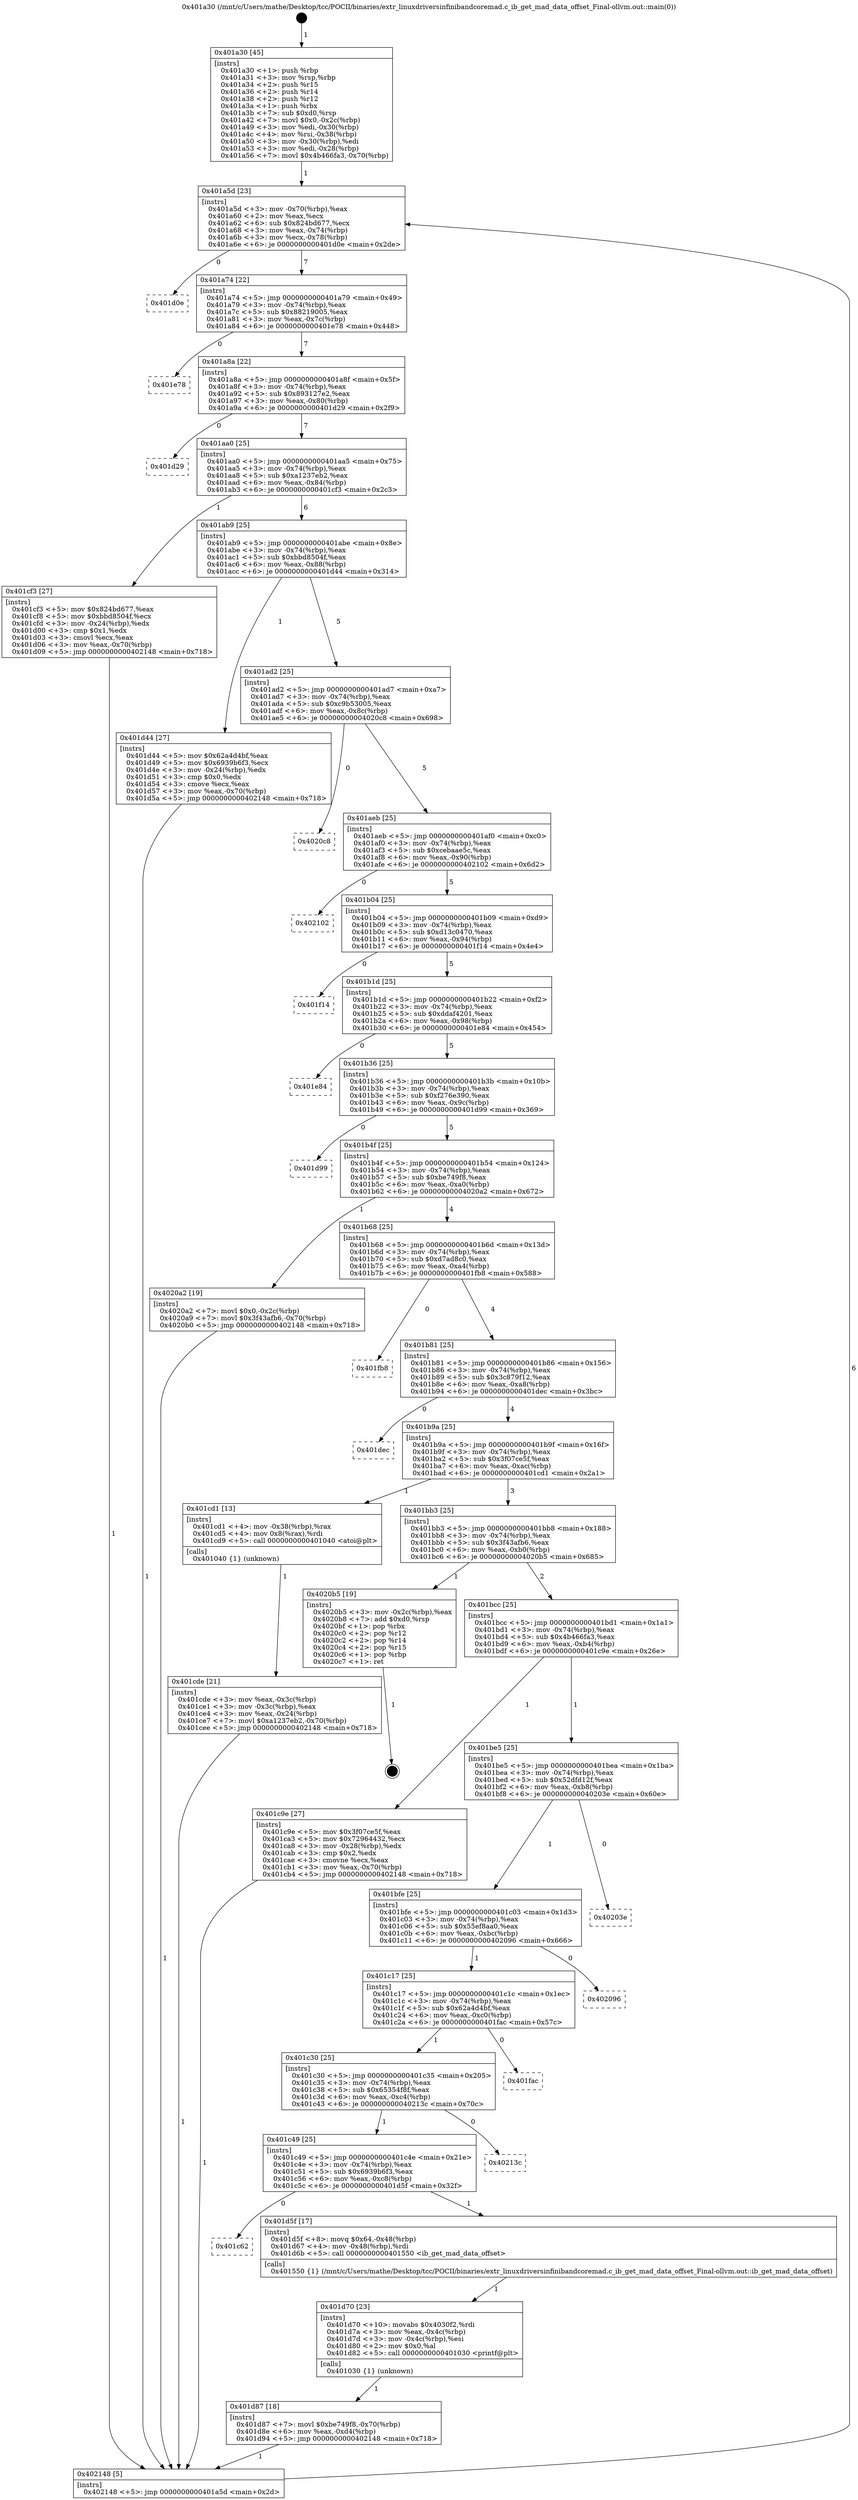 digraph "0x401a30" {
  label = "0x401a30 (/mnt/c/Users/mathe/Desktop/tcc/POCII/binaries/extr_linuxdriversinfinibandcoremad.c_ib_get_mad_data_offset_Final-ollvm.out::main(0))"
  labelloc = "t"
  node[shape=record]

  Entry [label="",width=0.3,height=0.3,shape=circle,fillcolor=black,style=filled]
  "0x401a5d" [label="{
     0x401a5d [23]\l
     | [instrs]\l
     &nbsp;&nbsp;0x401a5d \<+3\>: mov -0x70(%rbp),%eax\l
     &nbsp;&nbsp;0x401a60 \<+2\>: mov %eax,%ecx\l
     &nbsp;&nbsp;0x401a62 \<+6\>: sub $0x824bd677,%ecx\l
     &nbsp;&nbsp;0x401a68 \<+3\>: mov %eax,-0x74(%rbp)\l
     &nbsp;&nbsp;0x401a6b \<+3\>: mov %ecx,-0x78(%rbp)\l
     &nbsp;&nbsp;0x401a6e \<+6\>: je 0000000000401d0e \<main+0x2de\>\l
  }"]
  "0x401d0e" [label="{
     0x401d0e\l
  }", style=dashed]
  "0x401a74" [label="{
     0x401a74 [22]\l
     | [instrs]\l
     &nbsp;&nbsp;0x401a74 \<+5\>: jmp 0000000000401a79 \<main+0x49\>\l
     &nbsp;&nbsp;0x401a79 \<+3\>: mov -0x74(%rbp),%eax\l
     &nbsp;&nbsp;0x401a7c \<+5\>: sub $0x88219005,%eax\l
     &nbsp;&nbsp;0x401a81 \<+3\>: mov %eax,-0x7c(%rbp)\l
     &nbsp;&nbsp;0x401a84 \<+6\>: je 0000000000401e78 \<main+0x448\>\l
  }"]
  Exit [label="",width=0.3,height=0.3,shape=circle,fillcolor=black,style=filled,peripheries=2]
  "0x401e78" [label="{
     0x401e78\l
  }", style=dashed]
  "0x401a8a" [label="{
     0x401a8a [22]\l
     | [instrs]\l
     &nbsp;&nbsp;0x401a8a \<+5\>: jmp 0000000000401a8f \<main+0x5f\>\l
     &nbsp;&nbsp;0x401a8f \<+3\>: mov -0x74(%rbp),%eax\l
     &nbsp;&nbsp;0x401a92 \<+5\>: sub $0x893127e2,%eax\l
     &nbsp;&nbsp;0x401a97 \<+3\>: mov %eax,-0x80(%rbp)\l
     &nbsp;&nbsp;0x401a9a \<+6\>: je 0000000000401d29 \<main+0x2f9\>\l
  }"]
  "0x401d87" [label="{
     0x401d87 [18]\l
     | [instrs]\l
     &nbsp;&nbsp;0x401d87 \<+7\>: movl $0xbe749f8,-0x70(%rbp)\l
     &nbsp;&nbsp;0x401d8e \<+6\>: mov %eax,-0xd4(%rbp)\l
     &nbsp;&nbsp;0x401d94 \<+5\>: jmp 0000000000402148 \<main+0x718\>\l
  }"]
  "0x401d29" [label="{
     0x401d29\l
  }", style=dashed]
  "0x401aa0" [label="{
     0x401aa0 [25]\l
     | [instrs]\l
     &nbsp;&nbsp;0x401aa0 \<+5\>: jmp 0000000000401aa5 \<main+0x75\>\l
     &nbsp;&nbsp;0x401aa5 \<+3\>: mov -0x74(%rbp),%eax\l
     &nbsp;&nbsp;0x401aa8 \<+5\>: sub $0xa1237eb2,%eax\l
     &nbsp;&nbsp;0x401aad \<+6\>: mov %eax,-0x84(%rbp)\l
     &nbsp;&nbsp;0x401ab3 \<+6\>: je 0000000000401cf3 \<main+0x2c3\>\l
  }"]
  "0x401d70" [label="{
     0x401d70 [23]\l
     | [instrs]\l
     &nbsp;&nbsp;0x401d70 \<+10\>: movabs $0x4030f2,%rdi\l
     &nbsp;&nbsp;0x401d7a \<+3\>: mov %eax,-0x4c(%rbp)\l
     &nbsp;&nbsp;0x401d7d \<+3\>: mov -0x4c(%rbp),%esi\l
     &nbsp;&nbsp;0x401d80 \<+2\>: mov $0x0,%al\l
     &nbsp;&nbsp;0x401d82 \<+5\>: call 0000000000401030 \<printf@plt\>\l
     | [calls]\l
     &nbsp;&nbsp;0x401030 \{1\} (unknown)\l
  }"]
  "0x401cf3" [label="{
     0x401cf3 [27]\l
     | [instrs]\l
     &nbsp;&nbsp;0x401cf3 \<+5\>: mov $0x824bd677,%eax\l
     &nbsp;&nbsp;0x401cf8 \<+5\>: mov $0xbbd8504f,%ecx\l
     &nbsp;&nbsp;0x401cfd \<+3\>: mov -0x24(%rbp),%edx\l
     &nbsp;&nbsp;0x401d00 \<+3\>: cmp $0x1,%edx\l
     &nbsp;&nbsp;0x401d03 \<+3\>: cmovl %ecx,%eax\l
     &nbsp;&nbsp;0x401d06 \<+3\>: mov %eax,-0x70(%rbp)\l
     &nbsp;&nbsp;0x401d09 \<+5\>: jmp 0000000000402148 \<main+0x718\>\l
  }"]
  "0x401ab9" [label="{
     0x401ab9 [25]\l
     | [instrs]\l
     &nbsp;&nbsp;0x401ab9 \<+5\>: jmp 0000000000401abe \<main+0x8e\>\l
     &nbsp;&nbsp;0x401abe \<+3\>: mov -0x74(%rbp),%eax\l
     &nbsp;&nbsp;0x401ac1 \<+5\>: sub $0xbbd8504f,%eax\l
     &nbsp;&nbsp;0x401ac6 \<+6\>: mov %eax,-0x88(%rbp)\l
     &nbsp;&nbsp;0x401acc \<+6\>: je 0000000000401d44 \<main+0x314\>\l
  }"]
  "0x401c62" [label="{
     0x401c62\l
  }", style=dashed]
  "0x401d44" [label="{
     0x401d44 [27]\l
     | [instrs]\l
     &nbsp;&nbsp;0x401d44 \<+5\>: mov $0x62a4d4bf,%eax\l
     &nbsp;&nbsp;0x401d49 \<+5\>: mov $0x6939b6f3,%ecx\l
     &nbsp;&nbsp;0x401d4e \<+3\>: mov -0x24(%rbp),%edx\l
     &nbsp;&nbsp;0x401d51 \<+3\>: cmp $0x0,%edx\l
     &nbsp;&nbsp;0x401d54 \<+3\>: cmove %ecx,%eax\l
     &nbsp;&nbsp;0x401d57 \<+3\>: mov %eax,-0x70(%rbp)\l
     &nbsp;&nbsp;0x401d5a \<+5\>: jmp 0000000000402148 \<main+0x718\>\l
  }"]
  "0x401ad2" [label="{
     0x401ad2 [25]\l
     | [instrs]\l
     &nbsp;&nbsp;0x401ad2 \<+5\>: jmp 0000000000401ad7 \<main+0xa7\>\l
     &nbsp;&nbsp;0x401ad7 \<+3\>: mov -0x74(%rbp),%eax\l
     &nbsp;&nbsp;0x401ada \<+5\>: sub $0xc9b53005,%eax\l
     &nbsp;&nbsp;0x401adf \<+6\>: mov %eax,-0x8c(%rbp)\l
     &nbsp;&nbsp;0x401ae5 \<+6\>: je 00000000004020c8 \<main+0x698\>\l
  }"]
  "0x401d5f" [label="{
     0x401d5f [17]\l
     | [instrs]\l
     &nbsp;&nbsp;0x401d5f \<+8\>: movq $0x64,-0x48(%rbp)\l
     &nbsp;&nbsp;0x401d67 \<+4\>: mov -0x48(%rbp),%rdi\l
     &nbsp;&nbsp;0x401d6b \<+5\>: call 0000000000401550 \<ib_get_mad_data_offset\>\l
     | [calls]\l
     &nbsp;&nbsp;0x401550 \{1\} (/mnt/c/Users/mathe/Desktop/tcc/POCII/binaries/extr_linuxdriversinfinibandcoremad.c_ib_get_mad_data_offset_Final-ollvm.out::ib_get_mad_data_offset)\l
  }"]
  "0x4020c8" [label="{
     0x4020c8\l
  }", style=dashed]
  "0x401aeb" [label="{
     0x401aeb [25]\l
     | [instrs]\l
     &nbsp;&nbsp;0x401aeb \<+5\>: jmp 0000000000401af0 \<main+0xc0\>\l
     &nbsp;&nbsp;0x401af0 \<+3\>: mov -0x74(%rbp),%eax\l
     &nbsp;&nbsp;0x401af3 \<+5\>: sub $0xcebaae5c,%eax\l
     &nbsp;&nbsp;0x401af8 \<+6\>: mov %eax,-0x90(%rbp)\l
     &nbsp;&nbsp;0x401afe \<+6\>: je 0000000000402102 \<main+0x6d2\>\l
  }"]
  "0x401c49" [label="{
     0x401c49 [25]\l
     | [instrs]\l
     &nbsp;&nbsp;0x401c49 \<+5\>: jmp 0000000000401c4e \<main+0x21e\>\l
     &nbsp;&nbsp;0x401c4e \<+3\>: mov -0x74(%rbp),%eax\l
     &nbsp;&nbsp;0x401c51 \<+5\>: sub $0x6939b6f3,%eax\l
     &nbsp;&nbsp;0x401c56 \<+6\>: mov %eax,-0xc8(%rbp)\l
     &nbsp;&nbsp;0x401c5c \<+6\>: je 0000000000401d5f \<main+0x32f\>\l
  }"]
  "0x402102" [label="{
     0x402102\l
  }", style=dashed]
  "0x401b04" [label="{
     0x401b04 [25]\l
     | [instrs]\l
     &nbsp;&nbsp;0x401b04 \<+5\>: jmp 0000000000401b09 \<main+0xd9\>\l
     &nbsp;&nbsp;0x401b09 \<+3\>: mov -0x74(%rbp),%eax\l
     &nbsp;&nbsp;0x401b0c \<+5\>: sub $0xd13c0470,%eax\l
     &nbsp;&nbsp;0x401b11 \<+6\>: mov %eax,-0x94(%rbp)\l
     &nbsp;&nbsp;0x401b17 \<+6\>: je 0000000000401f14 \<main+0x4e4\>\l
  }"]
  "0x40213c" [label="{
     0x40213c\l
  }", style=dashed]
  "0x401f14" [label="{
     0x401f14\l
  }", style=dashed]
  "0x401b1d" [label="{
     0x401b1d [25]\l
     | [instrs]\l
     &nbsp;&nbsp;0x401b1d \<+5\>: jmp 0000000000401b22 \<main+0xf2\>\l
     &nbsp;&nbsp;0x401b22 \<+3\>: mov -0x74(%rbp),%eax\l
     &nbsp;&nbsp;0x401b25 \<+5\>: sub $0xddaf4201,%eax\l
     &nbsp;&nbsp;0x401b2a \<+6\>: mov %eax,-0x98(%rbp)\l
     &nbsp;&nbsp;0x401b30 \<+6\>: je 0000000000401e84 \<main+0x454\>\l
  }"]
  "0x401c30" [label="{
     0x401c30 [25]\l
     | [instrs]\l
     &nbsp;&nbsp;0x401c30 \<+5\>: jmp 0000000000401c35 \<main+0x205\>\l
     &nbsp;&nbsp;0x401c35 \<+3\>: mov -0x74(%rbp),%eax\l
     &nbsp;&nbsp;0x401c38 \<+5\>: sub $0x65354f8f,%eax\l
     &nbsp;&nbsp;0x401c3d \<+6\>: mov %eax,-0xc4(%rbp)\l
     &nbsp;&nbsp;0x401c43 \<+6\>: je 000000000040213c \<main+0x70c\>\l
  }"]
  "0x401e84" [label="{
     0x401e84\l
  }", style=dashed]
  "0x401b36" [label="{
     0x401b36 [25]\l
     | [instrs]\l
     &nbsp;&nbsp;0x401b36 \<+5\>: jmp 0000000000401b3b \<main+0x10b\>\l
     &nbsp;&nbsp;0x401b3b \<+3\>: mov -0x74(%rbp),%eax\l
     &nbsp;&nbsp;0x401b3e \<+5\>: sub $0xf276e390,%eax\l
     &nbsp;&nbsp;0x401b43 \<+6\>: mov %eax,-0x9c(%rbp)\l
     &nbsp;&nbsp;0x401b49 \<+6\>: je 0000000000401d99 \<main+0x369\>\l
  }"]
  "0x401fac" [label="{
     0x401fac\l
  }", style=dashed]
  "0x401d99" [label="{
     0x401d99\l
  }", style=dashed]
  "0x401b4f" [label="{
     0x401b4f [25]\l
     | [instrs]\l
     &nbsp;&nbsp;0x401b4f \<+5\>: jmp 0000000000401b54 \<main+0x124\>\l
     &nbsp;&nbsp;0x401b54 \<+3\>: mov -0x74(%rbp),%eax\l
     &nbsp;&nbsp;0x401b57 \<+5\>: sub $0xbe749f8,%eax\l
     &nbsp;&nbsp;0x401b5c \<+6\>: mov %eax,-0xa0(%rbp)\l
     &nbsp;&nbsp;0x401b62 \<+6\>: je 00000000004020a2 \<main+0x672\>\l
  }"]
  "0x401c17" [label="{
     0x401c17 [25]\l
     | [instrs]\l
     &nbsp;&nbsp;0x401c17 \<+5\>: jmp 0000000000401c1c \<main+0x1ec\>\l
     &nbsp;&nbsp;0x401c1c \<+3\>: mov -0x74(%rbp),%eax\l
     &nbsp;&nbsp;0x401c1f \<+5\>: sub $0x62a4d4bf,%eax\l
     &nbsp;&nbsp;0x401c24 \<+6\>: mov %eax,-0xc0(%rbp)\l
     &nbsp;&nbsp;0x401c2a \<+6\>: je 0000000000401fac \<main+0x57c\>\l
  }"]
  "0x4020a2" [label="{
     0x4020a2 [19]\l
     | [instrs]\l
     &nbsp;&nbsp;0x4020a2 \<+7\>: movl $0x0,-0x2c(%rbp)\l
     &nbsp;&nbsp;0x4020a9 \<+7\>: movl $0x3f43afb6,-0x70(%rbp)\l
     &nbsp;&nbsp;0x4020b0 \<+5\>: jmp 0000000000402148 \<main+0x718\>\l
  }"]
  "0x401b68" [label="{
     0x401b68 [25]\l
     | [instrs]\l
     &nbsp;&nbsp;0x401b68 \<+5\>: jmp 0000000000401b6d \<main+0x13d\>\l
     &nbsp;&nbsp;0x401b6d \<+3\>: mov -0x74(%rbp),%eax\l
     &nbsp;&nbsp;0x401b70 \<+5\>: sub $0xd7ad8c0,%eax\l
     &nbsp;&nbsp;0x401b75 \<+6\>: mov %eax,-0xa4(%rbp)\l
     &nbsp;&nbsp;0x401b7b \<+6\>: je 0000000000401fb8 \<main+0x588\>\l
  }"]
  "0x402096" [label="{
     0x402096\l
  }", style=dashed]
  "0x401fb8" [label="{
     0x401fb8\l
  }", style=dashed]
  "0x401b81" [label="{
     0x401b81 [25]\l
     | [instrs]\l
     &nbsp;&nbsp;0x401b81 \<+5\>: jmp 0000000000401b86 \<main+0x156\>\l
     &nbsp;&nbsp;0x401b86 \<+3\>: mov -0x74(%rbp),%eax\l
     &nbsp;&nbsp;0x401b89 \<+5\>: sub $0x3c879f12,%eax\l
     &nbsp;&nbsp;0x401b8e \<+6\>: mov %eax,-0xa8(%rbp)\l
     &nbsp;&nbsp;0x401b94 \<+6\>: je 0000000000401dec \<main+0x3bc\>\l
  }"]
  "0x401bfe" [label="{
     0x401bfe [25]\l
     | [instrs]\l
     &nbsp;&nbsp;0x401bfe \<+5\>: jmp 0000000000401c03 \<main+0x1d3\>\l
     &nbsp;&nbsp;0x401c03 \<+3\>: mov -0x74(%rbp),%eax\l
     &nbsp;&nbsp;0x401c06 \<+5\>: sub $0x55ef8aa0,%eax\l
     &nbsp;&nbsp;0x401c0b \<+6\>: mov %eax,-0xbc(%rbp)\l
     &nbsp;&nbsp;0x401c11 \<+6\>: je 0000000000402096 \<main+0x666\>\l
  }"]
  "0x401dec" [label="{
     0x401dec\l
  }", style=dashed]
  "0x401b9a" [label="{
     0x401b9a [25]\l
     | [instrs]\l
     &nbsp;&nbsp;0x401b9a \<+5\>: jmp 0000000000401b9f \<main+0x16f\>\l
     &nbsp;&nbsp;0x401b9f \<+3\>: mov -0x74(%rbp),%eax\l
     &nbsp;&nbsp;0x401ba2 \<+5\>: sub $0x3f07ce5f,%eax\l
     &nbsp;&nbsp;0x401ba7 \<+6\>: mov %eax,-0xac(%rbp)\l
     &nbsp;&nbsp;0x401bad \<+6\>: je 0000000000401cd1 \<main+0x2a1\>\l
  }"]
  "0x40203e" [label="{
     0x40203e\l
  }", style=dashed]
  "0x401cd1" [label="{
     0x401cd1 [13]\l
     | [instrs]\l
     &nbsp;&nbsp;0x401cd1 \<+4\>: mov -0x38(%rbp),%rax\l
     &nbsp;&nbsp;0x401cd5 \<+4\>: mov 0x8(%rax),%rdi\l
     &nbsp;&nbsp;0x401cd9 \<+5\>: call 0000000000401040 \<atoi@plt\>\l
     | [calls]\l
     &nbsp;&nbsp;0x401040 \{1\} (unknown)\l
  }"]
  "0x401bb3" [label="{
     0x401bb3 [25]\l
     | [instrs]\l
     &nbsp;&nbsp;0x401bb3 \<+5\>: jmp 0000000000401bb8 \<main+0x188\>\l
     &nbsp;&nbsp;0x401bb8 \<+3\>: mov -0x74(%rbp),%eax\l
     &nbsp;&nbsp;0x401bbb \<+5\>: sub $0x3f43afb6,%eax\l
     &nbsp;&nbsp;0x401bc0 \<+6\>: mov %eax,-0xb0(%rbp)\l
     &nbsp;&nbsp;0x401bc6 \<+6\>: je 00000000004020b5 \<main+0x685\>\l
  }"]
  "0x401cde" [label="{
     0x401cde [21]\l
     | [instrs]\l
     &nbsp;&nbsp;0x401cde \<+3\>: mov %eax,-0x3c(%rbp)\l
     &nbsp;&nbsp;0x401ce1 \<+3\>: mov -0x3c(%rbp),%eax\l
     &nbsp;&nbsp;0x401ce4 \<+3\>: mov %eax,-0x24(%rbp)\l
     &nbsp;&nbsp;0x401ce7 \<+7\>: movl $0xa1237eb2,-0x70(%rbp)\l
     &nbsp;&nbsp;0x401cee \<+5\>: jmp 0000000000402148 \<main+0x718\>\l
  }"]
  "0x4020b5" [label="{
     0x4020b5 [19]\l
     | [instrs]\l
     &nbsp;&nbsp;0x4020b5 \<+3\>: mov -0x2c(%rbp),%eax\l
     &nbsp;&nbsp;0x4020b8 \<+7\>: add $0xd0,%rsp\l
     &nbsp;&nbsp;0x4020bf \<+1\>: pop %rbx\l
     &nbsp;&nbsp;0x4020c0 \<+2\>: pop %r12\l
     &nbsp;&nbsp;0x4020c2 \<+2\>: pop %r14\l
     &nbsp;&nbsp;0x4020c4 \<+2\>: pop %r15\l
     &nbsp;&nbsp;0x4020c6 \<+1\>: pop %rbp\l
     &nbsp;&nbsp;0x4020c7 \<+1\>: ret\l
  }"]
  "0x401bcc" [label="{
     0x401bcc [25]\l
     | [instrs]\l
     &nbsp;&nbsp;0x401bcc \<+5\>: jmp 0000000000401bd1 \<main+0x1a1\>\l
     &nbsp;&nbsp;0x401bd1 \<+3\>: mov -0x74(%rbp),%eax\l
     &nbsp;&nbsp;0x401bd4 \<+5\>: sub $0x4b466fa3,%eax\l
     &nbsp;&nbsp;0x401bd9 \<+6\>: mov %eax,-0xb4(%rbp)\l
     &nbsp;&nbsp;0x401bdf \<+6\>: je 0000000000401c9e \<main+0x26e\>\l
  }"]
  "0x401a30" [label="{
     0x401a30 [45]\l
     | [instrs]\l
     &nbsp;&nbsp;0x401a30 \<+1\>: push %rbp\l
     &nbsp;&nbsp;0x401a31 \<+3\>: mov %rsp,%rbp\l
     &nbsp;&nbsp;0x401a34 \<+2\>: push %r15\l
     &nbsp;&nbsp;0x401a36 \<+2\>: push %r14\l
     &nbsp;&nbsp;0x401a38 \<+2\>: push %r12\l
     &nbsp;&nbsp;0x401a3a \<+1\>: push %rbx\l
     &nbsp;&nbsp;0x401a3b \<+7\>: sub $0xd0,%rsp\l
     &nbsp;&nbsp;0x401a42 \<+7\>: movl $0x0,-0x2c(%rbp)\l
     &nbsp;&nbsp;0x401a49 \<+3\>: mov %edi,-0x30(%rbp)\l
     &nbsp;&nbsp;0x401a4c \<+4\>: mov %rsi,-0x38(%rbp)\l
     &nbsp;&nbsp;0x401a50 \<+3\>: mov -0x30(%rbp),%edi\l
     &nbsp;&nbsp;0x401a53 \<+3\>: mov %edi,-0x28(%rbp)\l
     &nbsp;&nbsp;0x401a56 \<+7\>: movl $0x4b466fa3,-0x70(%rbp)\l
  }"]
  "0x401c9e" [label="{
     0x401c9e [27]\l
     | [instrs]\l
     &nbsp;&nbsp;0x401c9e \<+5\>: mov $0x3f07ce5f,%eax\l
     &nbsp;&nbsp;0x401ca3 \<+5\>: mov $0x72964432,%ecx\l
     &nbsp;&nbsp;0x401ca8 \<+3\>: mov -0x28(%rbp),%edx\l
     &nbsp;&nbsp;0x401cab \<+3\>: cmp $0x2,%edx\l
     &nbsp;&nbsp;0x401cae \<+3\>: cmovne %ecx,%eax\l
     &nbsp;&nbsp;0x401cb1 \<+3\>: mov %eax,-0x70(%rbp)\l
     &nbsp;&nbsp;0x401cb4 \<+5\>: jmp 0000000000402148 \<main+0x718\>\l
  }"]
  "0x401be5" [label="{
     0x401be5 [25]\l
     | [instrs]\l
     &nbsp;&nbsp;0x401be5 \<+5\>: jmp 0000000000401bea \<main+0x1ba\>\l
     &nbsp;&nbsp;0x401bea \<+3\>: mov -0x74(%rbp),%eax\l
     &nbsp;&nbsp;0x401bed \<+5\>: sub $0x52dfd12f,%eax\l
     &nbsp;&nbsp;0x401bf2 \<+6\>: mov %eax,-0xb8(%rbp)\l
     &nbsp;&nbsp;0x401bf8 \<+6\>: je 000000000040203e \<main+0x60e\>\l
  }"]
  "0x402148" [label="{
     0x402148 [5]\l
     | [instrs]\l
     &nbsp;&nbsp;0x402148 \<+5\>: jmp 0000000000401a5d \<main+0x2d\>\l
  }"]
  Entry -> "0x401a30" [label=" 1"]
  "0x401a5d" -> "0x401d0e" [label=" 0"]
  "0x401a5d" -> "0x401a74" [label=" 7"]
  "0x4020b5" -> Exit [label=" 1"]
  "0x401a74" -> "0x401e78" [label=" 0"]
  "0x401a74" -> "0x401a8a" [label=" 7"]
  "0x4020a2" -> "0x402148" [label=" 1"]
  "0x401a8a" -> "0x401d29" [label=" 0"]
  "0x401a8a" -> "0x401aa0" [label=" 7"]
  "0x401d87" -> "0x402148" [label=" 1"]
  "0x401aa0" -> "0x401cf3" [label=" 1"]
  "0x401aa0" -> "0x401ab9" [label=" 6"]
  "0x401d70" -> "0x401d87" [label=" 1"]
  "0x401ab9" -> "0x401d44" [label=" 1"]
  "0x401ab9" -> "0x401ad2" [label=" 5"]
  "0x401d5f" -> "0x401d70" [label=" 1"]
  "0x401ad2" -> "0x4020c8" [label=" 0"]
  "0x401ad2" -> "0x401aeb" [label=" 5"]
  "0x401c49" -> "0x401c62" [label=" 0"]
  "0x401aeb" -> "0x402102" [label=" 0"]
  "0x401aeb" -> "0x401b04" [label=" 5"]
  "0x401c49" -> "0x401d5f" [label=" 1"]
  "0x401b04" -> "0x401f14" [label=" 0"]
  "0x401b04" -> "0x401b1d" [label=" 5"]
  "0x401c30" -> "0x401c49" [label=" 1"]
  "0x401b1d" -> "0x401e84" [label=" 0"]
  "0x401b1d" -> "0x401b36" [label=" 5"]
  "0x401c30" -> "0x40213c" [label=" 0"]
  "0x401b36" -> "0x401d99" [label=" 0"]
  "0x401b36" -> "0x401b4f" [label=" 5"]
  "0x401c17" -> "0x401c30" [label=" 1"]
  "0x401b4f" -> "0x4020a2" [label=" 1"]
  "0x401b4f" -> "0x401b68" [label=" 4"]
  "0x401c17" -> "0x401fac" [label=" 0"]
  "0x401b68" -> "0x401fb8" [label=" 0"]
  "0x401b68" -> "0x401b81" [label=" 4"]
  "0x401bfe" -> "0x401c17" [label=" 1"]
  "0x401b81" -> "0x401dec" [label=" 0"]
  "0x401b81" -> "0x401b9a" [label=" 4"]
  "0x401bfe" -> "0x402096" [label=" 0"]
  "0x401b9a" -> "0x401cd1" [label=" 1"]
  "0x401b9a" -> "0x401bb3" [label=" 3"]
  "0x401be5" -> "0x401bfe" [label=" 1"]
  "0x401bb3" -> "0x4020b5" [label=" 1"]
  "0x401bb3" -> "0x401bcc" [label=" 2"]
  "0x401be5" -> "0x40203e" [label=" 0"]
  "0x401bcc" -> "0x401c9e" [label=" 1"]
  "0x401bcc" -> "0x401be5" [label=" 1"]
  "0x401c9e" -> "0x402148" [label=" 1"]
  "0x401a30" -> "0x401a5d" [label=" 1"]
  "0x402148" -> "0x401a5d" [label=" 6"]
  "0x401cd1" -> "0x401cde" [label=" 1"]
  "0x401cde" -> "0x402148" [label=" 1"]
  "0x401cf3" -> "0x402148" [label=" 1"]
  "0x401d44" -> "0x402148" [label=" 1"]
}
